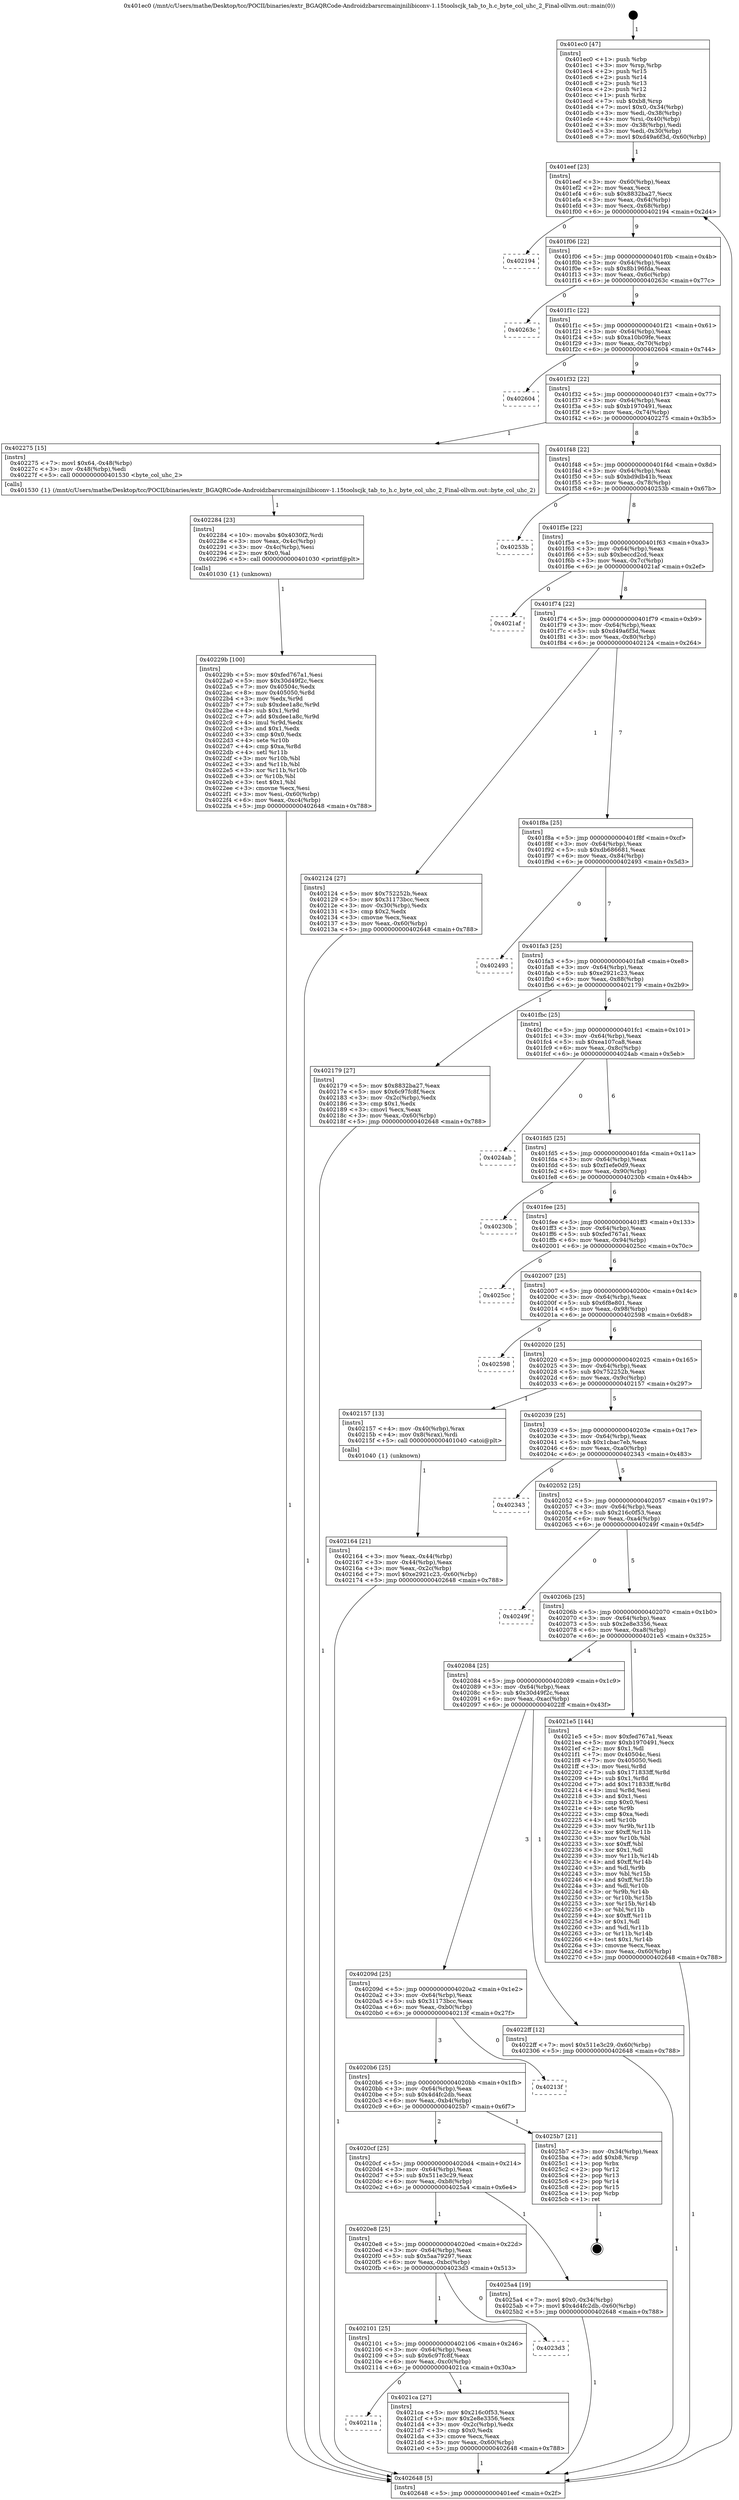 digraph "0x401ec0" {
  label = "0x401ec0 (/mnt/c/Users/mathe/Desktop/tcc/POCII/binaries/extr_BGAQRCode-Androidzbarsrcmainjnilibiconv-1.15toolscjk_tab_to_h.c_byte_col_uhc_2_Final-ollvm.out::main(0))"
  labelloc = "t"
  node[shape=record]

  Entry [label="",width=0.3,height=0.3,shape=circle,fillcolor=black,style=filled]
  "0x401eef" [label="{
     0x401eef [23]\l
     | [instrs]\l
     &nbsp;&nbsp;0x401eef \<+3\>: mov -0x60(%rbp),%eax\l
     &nbsp;&nbsp;0x401ef2 \<+2\>: mov %eax,%ecx\l
     &nbsp;&nbsp;0x401ef4 \<+6\>: sub $0x8832ba27,%ecx\l
     &nbsp;&nbsp;0x401efa \<+3\>: mov %eax,-0x64(%rbp)\l
     &nbsp;&nbsp;0x401efd \<+3\>: mov %ecx,-0x68(%rbp)\l
     &nbsp;&nbsp;0x401f00 \<+6\>: je 0000000000402194 \<main+0x2d4\>\l
  }"]
  "0x402194" [label="{
     0x402194\l
  }", style=dashed]
  "0x401f06" [label="{
     0x401f06 [22]\l
     | [instrs]\l
     &nbsp;&nbsp;0x401f06 \<+5\>: jmp 0000000000401f0b \<main+0x4b\>\l
     &nbsp;&nbsp;0x401f0b \<+3\>: mov -0x64(%rbp),%eax\l
     &nbsp;&nbsp;0x401f0e \<+5\>: sub $0x8b196fda,%eax\l
     &nbsp;&nbsp;0x401f13 \<+3\>: mov %eax,-0x6c(%rbp)\l
     &nbsp;&nbsp;0x401f16 \<+6\>: je 000000000040263c \<main+0x77c\>\l
  }"]
  Exit [label="",width=0.3,height=0.3,shape=circle,fillcolor=black,style=filled,peripheries=2]
  "0x40263c" [label="{
     0x40263c\l
  }", style=dashed]
  "0x401f1c" [label="{
     0x401f1c [22]\l
     | [instrs]\l
     &nbsp;&nbsp;0x401f1c \<+5\>: jmp 0000000000401f21 \<main+0x61\>\l
     &nbsp;&nbsp;0x401f21 \<+3\>: mov -0x64(%rbp),%eax\l
     &nbsp;&nbsp;0x401f24 \<+5\>: sub $0xa10b09fe,%eax\l
     &nbsp;&nbsp;0x401f29 \<+3\>: mov %eax,-0x70(%rbp)\l
     &nbsp;&nbsp;0x401f2c \<+6\>: je 0000000000402604 \<main+0x744\>\l
  }"]
  "0x40229b" [label="{
     0x40229b [100]\l
     | [instrs]\l
     &nbsp;&nbsp;0x40229b \<+5\>: mov $0xfed767a1,%esi\l
     &nbsp;&nbsp;0x4022a0 \<+5\>: mov $0x30d49f2c,%ecx\l
     &nbsp;&nbsp;0x4022a5 \<+7\>: mov 0x40504c,%edx\l
     &nbsp;&nbsp;0x4022ac \<+8\>: mov 0x405050,%r8d\l
     &nbsp;&nbsp;0x4022b4 \<+3\>: mov %edx,%r9d\l
     &nbsp;&nbsp;0x4022b7 \<+7\>: sub $0xdee1a8c,%r9d\l
     &nbsp;&nbsp;0x4022be \<+4\>: sub $0x1,%r9d\l
     &nbsp;&nbsp;0x4022c2 \<+7\>: add $0xdee1a8c,%r9d\l
     &nbsp;&nbsp;0x4022c9 \<+4\>: imul %r9d,%edx\l
     &nbsp;&nbsp;0x4022cd \<+3\>: and $0x1,%edx\l
     &nbsp;&nbsp;0x4022d0 \<+3\>: cmp $0x0,%edx\l
     &nbsp;&nbsp;0x4022d3 \<+4\>: sete %r10b\l
     &nbsp;&nbsp;0x4022d7 \<+4\>: cmp $0xa,%r8d\l
     &nbsp;&nbsp;0x4022db \<+4\>: setl %r11b\l
     &nbsp;&nbsp;0x4022df \<+3\>: mov %r10b,%bl\l
     &nbsp;&nbsp;0x4022e2 \<+3\>: and %r11b,%bl\l
     &nbsp;&nbsp;0x4022e5 \<+3\>: xor %r11b,%r10b\l
     &nbsp;&nbsp;0x4022e8 \<+3\>: or %r10b,%bl\l
     &nbsp;&nbsp;0x4022eb \<+3\>: test $0x1,%bl\l
     &nbsp;&nbsp;0x4022ee \<+3\>: cmovne %ecx,%esi\l
     &nbsp;&nbsp;0x4022f1 \<+3\>: mov %esi,-0x60(%rbp)\l
     &nbsp;&nbsp;0x4022f4 \<+6\>: mov %eax,-0xc4(%rbp)\l
     &nbsp;&nbsp;0x4022fa \<+5\>: jmp 0000000000402648 \<main+0x788\>\l
  }"]
  "0x402604" [label="{
     0x402604\l
  }", style=dashed]
  "0x401f32" [label="{
     0x401f32 [22]\l
     | [instrs]\l
     &nbsp;&nbsp;0x401f32 \<+5\>: jmp 0000000000401f37 \<main+0x77\>\l
     &nbsp;&nbsp;0x401f37 \<+3\>: mov -0x64(%rbp),%eax\l
     &nbsp;&nbsp;0x401f3a \<+5\>: sub $0xb1970491,%eax\l
     &nbsp;&nbsp;0x401f3f \<+3\>: mov %eax,-0x74(%rbp)\l
     &nbsp;&nbsp;0x401f42 \<+6\>: je 0000000000402275 \<main+0x3b5\>\l
  }"]
  "0x402284" [label="{
     0x402284 [23]\l
     | [instrs]\l
     &nbsp;&nbsp;0x402284 \<+10\>: movabs $0x4030f2,%rdi\l
     &nbsp;&nbsp;0x40228e \<+3\>: mov %eax,-0x4c(%rbp)\l
     &nbsp;&nbsp;0x402291 \<+3\>: mov -0x4c(%rbp),%esi\l
     &nbsp;&nbsp;0x402294 \<+2\>: mov $0x0,%al\l
     &nbsp;&nbsp;0x402296 \<+5\>: call 0000000000401030 \<printf@plt\>\l
     | [calls]\l
     &nbsp;&nbsp;0x401030 \{1\} (unknown)\l
  }"]
  "0x402275" [label="{
     0x402275 [15]\l
     | [instrs]\l
     &nbsp;&nbsp;0x402275 \<+7\>: movl $0x64,-0x48(%rbp)\l
     &nbsp;&nbsp;0x40227c \<+3\>: mov -0x48(%rbp),%edi\l
     &nbsp;&nbsp;0x40227f \<+5\>: call 0000000000401530 \<byte_col_uhc_2\>\l
     | [calls]\l
     &nbsp;&nbsp;0x401530 \{1\} (/mnt/c/Users/mathe/Desktop/tcc/POCII/binaries/extr_BGAQRCode-Androidzbarsrcmainjnilibiconv-1.15toolscjk_tab_to_h.c_byte_col_uhc_2_Final-ollvm.out::byte_col_uhc_2)\l
  }"]
  "0x401f48" [label="{
     0x401f48 [22]\l
     | [instrs]\l
     &nbsp;&nbsp;0x401f48 \<+5\>: jmp 0000000000401f4d \<main+0x8d\>\l
     &nbsp;&nbsp;0x401f4d \<+3\>: mov -0x64(%rbp),%eax\l
     &nbsp;&nbsp;0x401f50 \<+5\>: sub $0xbd9db41b,%eax\l
     &nbsp;&nbsp;0x401f55 \<+3\>: mov %eax,-0x78(%rbp)\l
     &nbsp;&nbsp;0x401f58 \<+6\>: je 000000000040253b \<main+0x67b\>\l
  }"]
  "0x40211a" [label="{
     0x40211a\l
  }", style=dashed]
  "0x40253b" [label="{
     0x40253b\l
  }", style=dashed]
  "0x401f5e" [label="{
     0x401f5e [22]\l
     | [instrs]\l
     &nbsp;&nbsp;0x401f5e \<+5\>: jmp 0000000000401f63 \<main+0xa3\>\l
     &nbsp;&nbsp;0x401f63 \<+3\>: mov -0x64(%rbp),%eax\l
     &nbsp;&nbsp;0x401f66 \<+5\>: sub $0xbeccd2cd,%eax\l
     &nbsp;&nbsp;0x401f6b \<+3\>: mov %eax,-0x7c(%rbp)\l
     &nbsp;&nbsp;0x401f6e \<+6\>: je 00000000004021af \<main+0x2ef\>\l
  }"]
  "0x4021ca" [label="{
     0x4021ca [27]\l
     | [instrs]\l
     &nbsp;&nbsp;0x4021ca \<+5\>: mov $0x216c0f53,%eax\l
     &nbsp;&nbsp;0x4021cf \<+5\>: mov $0x2e8e3356,%ecx\l
     &nbsp;&nbsp;0x4021d4 \<+3\>: mov -0x2c(%rbp),%edx\l
     &nbsp;&nbsp;0x4021d7 \<+3\>: cmp $0x0,%edx\l
     &nbsp;&nbsp;0x4021da \<+3\>: cmove %ecx,%eax\l
     &nbsp;&nbsp;0x4021dd \<+3\>: mov %eax,-0x60(%rbp)\l
     &nbsp;&nbsp;0x4021e0 \<+5\>: jmp 0000000000402648 \<main+0x788\>\l
  }"]
  "0x4021af" [label="{
     0x4021af\l
  }", style=dashed]
  "0x401f74" [label="{
     0x401f74 [22]\l
     | [instrs]\l
     &nbsp;&nbsp;0x401f74 \<+5\>: jmp 0000000000401f79 \<main+0xb9\>\l
     &nbsp;&nbsp;0x401f79 \<+3\>: mov -0x64(%rbp),%eax\l
     &nbsp;&nbsp;0x401f7c \<+5\>: sub $0xd49a6f3d,%eax\l
     &nbsp;&nbsp;0x401f81 \<+3\>: mov %eax,-0x80(%rbp)\l
     &nbsp;&nbsp;0x401f84 \<+6\>: je 0000000000402124 \<main+0x264\>\l
  }"]
  "0x402101" [label="{
     0x402101 [25]\l
     | [instrs]\l
     &nbsp;&nbsp;0x402101 \<+5\>: jmp 0000000000402106 \<main+0x246\>\l
     &nbsp;&nbsp;0x402106 \<+3\>: mov -0x64(%rbp),%eax\l
     &nbsp;&nbsp;0x402109 \<+5\>: sub $0x6c97fc8f,%eax\l
     &nbsp;&nbsp;0x40210e \<+6\>: mov %eax,-0xc0(%rbp)\l
     &nbsp;&nbsp;0x402114 \<+6\>: je 00000000004021ca \<main+0x30a\>\l
  }"]
  "0x402124" [label="{
     0x402124 [27]\l
     | [instrs]\l
     &nbsp;&nbsp;0x402124 \<+5\>: mov $0x752252b,%eax\l
     &nbsp;&nbsp;0x402129 \<+5\>: mov $0x31173bcc,%ecx\l
     &nbsp;&nbsp;0x40212e \<+3\>: mov -0x30(%rbp),%edx\l
     &nbsp;&nbsp;0x402131 \<+3\>: cmp $0x2,%edx\l
     &nbsp;&nbsp;0x402134 \<+3\>: cmovne %ecx,%eax\l
     &nbsp;&nbsp;0x402137 \<+3\>: mov %eax,-0x60(%rbp)\l
     &nbsp;&nbsp;0x40213a \<+5\>: jmp 0000000000402648 \<main+0x788\>\l
  }"]
  "0x401f8a" [label="{
     0x401f8a [25]\l
     | [instrs]\l
     &nbsp;&nbsp;0x401f8a \<+5\>: jmp 0000000000401f8f \<main+0xcf\>\l
     &nbsp;&nbsp;0x401f8f \<+3\>: mov -0x64(%rbp),%eax\l
     &nbsp;&nbsp;0x401f92 \<+5\>: sub $0xdb686681,%eax\l
     &nbsp;&nbsp;0x401f97 \<+6\>: mov %eax,-0x84(%rbp)\l
     &nbsp;&nbsp;0x401f9d \<+6\>: je 0000000000402493 \<main+0x5d3\>\l
  }"]
  "0x402648" [label="{
     0x402648 [5]\l
     | [instrs]\l
     &nbsp;&nbsp;0x402648 \<+5\>: jmp 0000000000401eef \<main+0x2f\>\l
  }"]
  "0x401ec0" [label="{
     0x401ec0 [47]\l
     | [instrs]\l
     &nbsp;&nbsp;0x401ec0 \<+1\>: push %rbp\l
     &nbsp;&nbsp;0x401ec1 \<+3\>: mov %rsp,%rbp\l
     &nbsp;&nbsp;0x401ec4 \<+2\>: push %r15\l
     &nbsp;&nbsp;0x401ec6 \<+2\>: push %r14\l
     &nbsp;&nbsp;0x401ec8 \<+2\>: push %r13\l
     &nbsp;&nbsp;0x401eca \<+2\>: push %r12\l
     &nbsp;&nbsp;0x401ecc \<+1\>: push %rbx\l
     &nbsp;&nbsp;0x401ecd \<+7\>: sub $0xb8,%rsp\l
     &nbsp;&nbsp;0x401ed4 \<+7\>: movl $0x0,-0x34(%rbp)\l
     &nbsp;&nbsp;0x401edb \<+3\>: mov %edi,-0x38(%rbp)\l
     &nbsp;&nbsp;0x401ede \<+4\>: mov %rsi,-0x40(%rbp)\l
     &nbsp;&nbsp;0x401ee2 \<+3\>: mov -0x38(%rbp),%edi\l
     &nbsp;&nbsp;0x401ee5 \<+3\>: mov %edi,-0x30(%rbp)\l
     &nbsp;&nbsp;0x401ee8 \<+7\>: movl $0xd49a6f3d,-0x60(%rbp)\l
  }"]
  "0x4023d3" [label="{
     0x4023d3\l
  }", style=dashed]
  "0x402493" [label="{
     0x402493\l
  }", style=dashed]
  "0x401fa3" [label="{
     0x401fa3 [25]\l
     | [instrs]\l
     &nbsp;&nbsp;0x401fa3 \<+5\>: jmp 0000000000401fa8 \<main+0xe8\>\l
     &nbsp;&nbsp;0x401fa8 \<+3\>: mov -0x64(%rbp),%eax\l
     &nbsp;&nbsp;0x401fab \<+5\>: sub $0xe2921c23,%eax\l
     &nbsp;&nbsp;0x401fb0 \<+6\>: mov %eax,-0x88(%rbp)\l
     &nbsp;&nbsp;0x401fb6 \<+6\>: je 0000000000402179 \<main+0x2b9\>\l
  }"]
  "0x4020e8" [label="{
     0x4020e8 [25]\l
     | [instrs]\l
     &nbsp;&nbsp;0x4020e8 \<+5\>: jmp 00000000004020ed \<main+0x22d\>\l
     &nbsp;&nbsp;0x4020ed \<+3\>: mov -0x64(%rbp),%eax\l
     &nbsp;&nbsp;0x4020f0 \<+5\>: sub $0x5aa79297,%eax\l
     &nbsp;&nbsp;0x4020f5 \<+6\>: mov %eax,-0xbc(%rbp)\l
     &nbsp;&nbsp;0x4020fb \<+6\>: je 00000000004023d3 \<main+0x513\>\l
  }"]
  "0x402179" [label="{
     0x402179 [27]\l
     | [instrs]\l
     &nbsp;&nbsp;0x402179 \<+5\>: mov $0x8832ba27,%eax\l
     &nbsp;&nbsp;0x40217e \<+5\>: mov $0x6c97fc8f,%ecx\l
     &nbsp;&nbsp;0x402183 \<+3\>: mov -0x2c(%rbp),%edx\l
     &nbsp;&nbsp;0x402186 \<+3\>: cmp $0x1,%edx\l
     &nbsp;&nbsp;0x402189 \<+3\>: cmovl %ecx,%eax\l
     &nbsp;&nbsp;0x40218c \<+3\>: mov %eax,-0x60(%rbp)\l
     &nbsp;&nbsp;0x40218f \<+5\>: jmp 0000000000402648 \<main+0x788\>\l
  }"]
  "0x401fbc" [label="{
     0x401fbc [25]\l
     | [instrs]\l
     &nbsp;&nbsp;0x401fbc \<+5\>: jmp 0000000000401fc1 \<main+0x101\>\l
     &nbsp;&nbsp;0x401fc1 \<+3\>: mov -0x64(%rbp),%eax\l
     &nbsp;&nbsp;0x401fc4 \<+5\>: sub $0xea107ca8,%eax\l
     &nbsp;&nbsp;0x401fc9 \<+6\>: mov %eax,-0x8c(%rbp)\l
     &nbsp;&nbsp;0x401fcf \<+6\>: je 00000000004024ab \<main+0x5eb\>\l
  }"]
  "0x4025a4" [label="{
     0x4025a4 [19]\l
     | [instrs]\l
     &nbsp;&nbsp;0x4025a4 \<+7\>: movl $0x0,-0x34(%rbp)\l
     &nbsp;&nbsp;0x4025ab \<+7\>: movl $0x4d4fc2db,-0x60(%rbp)\l
     &nbsp;&nbsp;0x4025b2 \<+5\>: jmp 0000000000402648 \<main+0x788\>\l
  }"]
  "0x4024ab" [label="{
     0x4024ab\l
  }", style=dashed]
  "0x401fd5" [label="{
     0x401fd5 [25]\l
     | [instrs]\l
     &nbsp;&nbsp;0x401fd5 \<+5\>: jmp 0000000000401fda \<main+0x11a\>\l
     &nbsp;&nbsp;0x401fda \<+3\>: mov -0x64(%rbp),%eax\l
     &nbsp;&nbsp;0x401fdd \<+5\>: sub $0xf1efe0d9,%eax\l
     &nbsp;&nbsp;0x401fe2 \<+6\>: mov %eax,-0x90(%rbp)\l
     &nbsp;&nbsp;0x401fe8 \<+6\>: je 000000000040230b \<main+0x44b\>\l
  }"]
  "0x4020cf" [label="{
     0x4020cf [25]\l
     | [instrs]\l
     &nbsp;&nbsp;0x4020cf \<+5\>: jmp 00000000004020d4 \<main+0x214\>\l
     &nbsp;&nbsp;0x4020d4 \<+3\>: mov -0x64(%rbp),%eax\l
     &nbsp;&nbsp;0x4020d7 \<+5\>: sub $0x511e3c29,%eax\l
     &nbsp;&nbsp;0x4020dc \<+6\>: mov %eax,-0xb8(%rbp)\l
     &nbsp;&nbsp;0x4020e2 \<+6\>: je 00000000004025a4 \<main+0x6e4\>\l
  }"]
  "0x40230b" [label="{
     0x40230b\l
  }", style=dashed]
  "0x401fee" [label="{
     0x401fee [25]\l
     | [instrs]\l
     &nbsp;&nbsp;0x401fee \<+5\>: jmp 0000000000401ff3 \<main+0x133\>\l
     &nbsp;&nbsp;0x401ff3 \<+3\>: mov -0x64(%rbp),%eax\l
     &nbsp;&nbsp;0x401ff6 \<+5\>: sub $0xfed767a1,%eax\l
     &nbsp;&nbsp;0x401ffb \<+6\>: mov %eax,-0x94(%rbp)\l
     &nbsp;&nbsp;0x402001 \<+6\>: je 00000000004025cc \<main+0x70c\>\l
  }"]
  "0x4025b7" [label="{
     0x4025b7 [21]\l
     | [instrs]\l
     &nbsp;&nbsp;0x4025b7 \<+3\>: mov -0x34(%rbp),%eax\l
     &nbsp;&nbsp;0x4025ba \<+7\>: add $0xb8,%rsp\l
     &nbsp;&nbsp;0x4025c1 \<+1\>: pop %rbx\l
     &nbsp;&nbsp;0x4025c2 \<+2\>: pop %r12\l
     &nbsp;&nbsp;0x4025c4 \<+2\>: pop %r13\l
     &nbsp;&nbsp;0x4025c6 \<+2\>: pop %r14\l
     &nbsp;&nbsp;0x4025c8 \<+2\>: pop %r15\l
     &nbsp;&nbsp;0x4025ca \<+1\>: pop %rbp\l
     &nbsp;&nbsp;0x4025cb \<+1\>: ret\l
  }"]
  "0x4025cc" [label="{
     0x4025cc\l
  }", style=dashed]
  "0x402007" [label="{
     0x402007 [25]\l
     | [instrs]\l
     &nbsp;&nbsp;0x402007 \<+5\>: jmp 000000000040200c \<main+0x14c\>\l
     &nbsp;&nbsp;0x40200c \<+3\>: mov -0x64(%rbp),%eax\l
     &nbsp;&nbsp;0x40200f \<+5\>: sub $0x6f8e801,%eax\l
     &nbsp;&nbsp;0x402014 \<+6\>: mov %eax,-0x98(%rbp)\l
     &nbsp;&nbsp;0x40201a \<+6\>: je 0000000000402598 \<main+0x6d8\>\l
  }"]
  "0x4020b6" [label="{
     0x4020b6 [25]\l
     | [instrs]\l
     &nbsp;&nbsp;0x4020b6 \<+5\>: jmp 00000000004020bb \<main+0x1fb\>\l
     &nbsp;&nbsp;0x4020bb \<+3\>: mov -0x64(%rbp),%eax\l
     &nbsp;&nbsp;0x4020be \<+5\>: sub $0x4d4fc2db,%eax\l
     &nbsp;&nbsp;0x4020c3 \<+6\>: mov %eax,-0xb4(%rbp)\l
     &nbsp;&nbsp;0x4020c9 \<+6\>: je 00000000004025b7 \<main+0x6f7\>\l
  }"]
  "0x402598" [label="{
     0x402598\l
  }", style=dashed]
  "0x402020" [label="{
     0x402020 [25]\l
     | [instrs]\l
     &nbsp;&nbsp;0x402020 \<+5\>: jmp 0000000000402025 \<main+0x165\>\l
     &nbsp;&nbsp;0x402025 \<+3\>: mov -0x64(%rbp),%eax\l
     &nbsp;&nbsp;0x402028 \<+5\>: sub $0x752252b,%eax\l
     &nbsp;&nbsp;0x40202d \<+6\>: mov %eax,-0x9c(%rbp)\l
     &nbsp;&nbsp;0x402033 \<+6\>: je 0000000000402157 \<main+0x297\>\l
  }"]
  "0x40213f" [label="{
     0x40213f\l
  }", style=dashed]
  "0x402157" [label="{
     0x402157 [13]\l
     | [instrs]\l
     &nbsp;&nbsp;0x402157 \<+4\>: mov -0x40(%rbp),%rax\l
     &nbsp;&nbsp;0x40215b \<+4\>: mov 0x8(%rax),%rdi\l
     &nbsp;&nbsp;0x40215f \<+5\>: call 0000000000401040 \<atoi@plt\>\l
     | [calls]\l
     &nbsp;&nbsp;0x401040 \{1\} (unknown)\l
  }"]
  "0x402039" [label="{
     0x402039 [25]\l
     | [instrs]\l
     &nbsp;&nbsp;0x402039 \<+5\>: jmp 000000000040203e \<main+0x17e\>\l
     &nbsp;&nbsp;0x40203e \<+3\>: mov -0x64(%rbp),%eax\l
     &nbsp;&nbsp;0x402041 \<+5\>: sub $0x1cbac7eb,%eax\l
     &nbsp;&nbsp;0x402046 \<+6\>: mov %eax,-0xa0(%rbp)\l
     &nbsp;&nbsp;0x40204c \<+6\>: je 0000000000402343 \<main+0x483\>\l
  }"]
  "0x402164" [label="{
     0x402164 [21]\l
     | [instrs]\l
     &nbsp;&nbsp;0x402164 \<+3\>: mov %eax,-0x44(%rbp)\l
     &nbsp;&nbsp;0x402167 \<+3\>: mov -0x44(%rbp),%eax\l
     &nbsp;&nbsp;0x40216a \<+3\>: mov %eax,-0x2c(%rbp)\l
     &nbsp;&nbsp;0x40216d \<+7\>: movl $0xe2921c23,-0x60(%rbp)\l
     &nbsp;&nbsp;0x402174 \<+5\>: jmp 0000000000402648 \<main+0x788\>\l
  }"]
  "0x40209d" [label="{
     0x40209d [25]\l
     | [instrs]\l
     &nbsp;&nbsp;0x40209d \<+5\>: jmp 00000000004020a2 \<main+0x1e2\>\l
     &nbsp;&nbsp;0x4020a2 \<+3\>: mov -0x64(%rbp),%eax\l
     &nbsp;&nbsp;0x4020a5 \<+5\>: sub $0x31173bcc,%eax\l
     &nbsp;&nbsp;0x4020aa \<+6\>: mov %eax,-0xb0(%rbp)\l
     &nbsp;&nbsp;0x4020b0 \<+6\>: je 000000000040213f \<main+0x27f\>\l
  }"]
  "0x402343" [label="{
     0x402343\l
  }", style=dashed]
  "0x402052" [label="{
     0x402052 [25]\l
     | [instrs]\l
     &nbsp;&nbsp;0x402052 \<+5\>: jmp 0000000000402057 \<main+0x197\>\l
     &nbsp;&nbsp;0x402057 \<+3\>: mov -0x64(%rbp),%eax\l
     &nbsp;&nbsp;0x40205a \<+5\>: sub $0x216c0f53,%eax\l
     &nbsp;&nbsp;0x40205f \<+6\>: mov %eax,-0xa4(%rbp)\l
     &nbsp;&nbsp;0x402065 \<+6\>: je 000000000040249f \<main+0x5df\>\l
  }"]
  "0x4022ff" [label="{
     0x4022ff [12]\l
     | [instrs]\l
     &nbsp;&nbsp;0x4022ff \<+7\>: movl $0x511e3c29,-0x60(%rbp)\l
     &nbsp;&nbsp;0x402306 \<+5\>: jmp 0000000000402648 \<main+0x788\>\l
  }"]
  "0x40249f" [label="{
     0x40249f\l
  }", style=dashed]
  "0x40206b" [label="{
     0x40206b [25]\l
     | [instrs]\l
     &nbsp;&nbsp;0x40206b \<+5\>: jmp 0000000000402070 \<main+0x1b0\>\l
     &nbsp;&nbsp;0x402070 \<+3\>: mov -0x64(%rbp),%eax\l
     &nbsp;&nbsp;0x402073 \<+5\>: sub $0x2e8e3356,%eax\l
     &nbsp;&nbsp;0x402078 \<+6\>: mov %eax,-0xa8(%rbp)\l
     &nbsp;&nbsp;0x40207e \<+6\>: je 00000000004021e5 \<main+0x325\>\l
  }"]
  "0x402084" [label="{
     0x402084 [25]\l
     | [instrs]\l
     &nbsp;&nbsp;0x402084 \<+5\>: jmp 0000000000402089 \<main+0x1c9\>\l
     &nbsp;&nbsp;0x402089 \<+3\>: mov -0x64(%rbp),%eax\l
     &nbsp;&nbsp;0x40208c \<+5\>: sub $0x30d49f2c,%eax\l
     &nbsp;&nbsp;0x402091 \<+6\>: mov %eax,-0xac(%rbp)\l
     &nbsp;&nbsp;0x402097 \<+6\>: je 00000000004022ff \<main+0x43f\>\l
  }"]
  "0x4021e5" [label="{
     0x4021e5 [144]\l
     | [instrs]\l
     &nbsp;&nbsp;0x4021e5 \<+5\>: mov $0xfed767a1,%eax\l
     &nbsp;&nbsp;0x4021ea \<+5\>: mov $0xb1970491,%ecx\l
     &nbsp;&nbsp;0x4021ef \<+2\>: mov $0x1,%dl\l
     &nbsp;&nbsp;0x4021f1 \<+7\>: mov 0x40504c,%esi\l
     &nbsp;&nbsp;0x4021f8 \<+7\>: mov 0x405050,%edi\l
     &nbsp;&nbsp;0x4021ff \<+3\>: mov %esi,%r8d\l
     &nbsp;&nbsp;0x402202 \<+7\>: sub $0x171833ff,%r8d\l
     &nbsp;&nbsp;0x402209 \<+4\>: sub $0x1,%r8d\l
     &nbsp;&nbsp;0x40220d \<+7\>: add $0x171833ff,%r8d\l
     &nbsp;&nbsp;0x402214 \<+4\>: imul %r8d,%esi\l
     &nbsp;&nbsp;0x402218 \<+3\>: and $0x1,%esi\l
     &nbsp;&nbsp;0x40221b \<+3\>: cmp $0x0,%esi\l
     &nbsp;&nbsp;0x40221e \<+4\>: sete %r9b\l
     &nbsp;&nbsp;0x402222 \<+3\>: cmp $0xa,%edi\l
     &nbsp;&nbsp;0x402225 \<+4\>: setl %r10b\l
     &nbsp;&nbsp;0x402229 \<+3\>: mov %r9b,%r11b\l
     &nbsp;&nbsp;0x40222c \<+4\>: xor $0xff,%r11b\l
     &nbsp;&nbsp;0x402230 \<+3\>: mov %r10b,%bl\l
     &nbsp;&nbsp;0x402233 \<+3\>: xor $0xff,%bl\l
     &nbsp;&nbsp;0x402236 \<+3\>: xor $0x1,%dl\l
     &nbsp;&nbsp;0x402239 \<+3\>: mov %r11b,%r14b\l
     &nbsp;&nbsp;0x40223c \<+4\>: and $0xff,%r14b\l
     &nbsp;&nbsp;0x402240 \<+3\>: and %dl,%r9b\l
     &nbsp;&nbsp;0x402243 \<+3\>: mov %bl,%r15b\l
     &nbsp;&nbsp;0x402246 \<+4\>: and $0xff,%r15b\l
     &nbsp;&nbsp;0x40224a \<+3\>: and %dl,%r10b\l
     &nbsp;&nbsp;0x40224d \<+3\>: or %r9b,%r14b\l
     &nbsp;&nbsp;0x402250 \<+3\>: or %r10b,%r15b\l
     &nbsp;&nbsp;0x402253 \<+3\>: xor %r15b,%r14b\l
     &nbsp;&nbsp;0x402256 \<+3\>: or %bl,%r11b\l
     &nbsp;&nbsp;0x402259 \<+4\>: xor $0xff,%r11b\l
     &nbsp;&nbsp;0x40225d \<+3\>: or $0x1,%dl\l
     &nbsp;&nbsp;0x402260 \<+3\>: and %dl,%r11b\l
     &nbsp;&nbsp;0x402263 \<+3\>: or %r11b,%r14b\l
     &nbsp;&nbsp;0x402266 \<+4\>: test $0x1,%r14b\l
     &nbsp;&nbsp;0x40226a \<+3\>: cmovne %ecx,%eax\l
     &nbsp;&nbsp;0x40226d \<+3\>: mov %eax,-0x60(%rbp)\l
     &nbsp;&nbsp;0x402270 \<+5\>: jmp 0000000000402648 \<main+0x788\>\l
  }"]
  Entry -> "0x401ec0" [label=" 1"]
  "0x401eef" -> "0x402194" [label=" 0"]
  "0x401eef" -> "0x401f06" [label=" 9"]
  "0x4025b7" -> Exit [label=" 1"]
  "0x401f06" -> "0x40263c" [label=" 0"]
  "0x401f06" -> "0x401f1c" [label=" 9"]
  "0x4025a4" -> "0x402648" [label=" 1"]
  "0x401f1c" -> "0x402604" [label=" 0"]
  "0x401f1c" -> "0x401f32" [label=" 9"]
  "0x4022ff" -> "0x402648" [label=" 1"]
  "0x401f32" -> "0x402275" [label=" 1"]
  "0x401f32" -> "0x401f48" [label=" 8"]
  "0x40229b" -> "0x402648" [label=" 1"]
  "0x401f48" -> "0x40253b" [label=" 0"]
  "0x401f48" -> "0x401f5e" [label=" 8"]
  "0x402284" -> "0x40229b" [label=" 1"]
  "0x401f5e" -> "0x4021af" [label=" 0"]
  "0x401f5e" -> "0x401f74" [label=" 8"]
  "0x402275" -> "0x402284" [label=" 1"]
  "0x401f74" -> "0x402124" [label=" 1"]
  "0x401f74" -> "0x401f8a" [label=" 7"]
  "0x402124" -> "0x402648" [label=" 1"]
  "0x401ec0" -> "0x401eef" [label=" 1"]
  "0x402648" -> "0x401eef" [label=" 8"]
  "0x4021ca" -> "0x402648" [label=" 1"]
  "0x401f8a" -> "0x402493" [label=" 0"]
  "0x401f8a" -> "0x401fa3" [label=" 7"]
  "0x402101" -> "0x40211a" [label=" 0"]
  "0x401fa3" -> "0x402179" [label=" 1"]
  "0x401fa3" -> "0x401fbc" [label=" 6"]
  "0x4021e5" -> "0x402648" [label=" 1"]
  "0x401fbc" -> "0x4024ab" [label=" 0"]
  "0x401fbc" -> "0x401fd5" [label=" 6"]
  "0x4020e8" -> "0x402101" [label=" 1"]
  "0x401fd5" -> "0x40230b" [label=" 0"]
  "0x401fd5" -> "0x401fee" [label=" 6"]
  "0x402101" -> "0x4021ca" [label=" 1"]
  "0x401fee" -> "0x4025cc" [label=" 0"]
  "0x401fee" -> "0x402007" [label=" 6"]
  "0x4020cf" -> "0x4020e8" [label=" 1"]
  "0x402007" -> "0x402598" [label=" 0"]
  "0x402007" -> "0x402020" [label=" 6"]
  "0x4020e8" -> "0x4023d3" [label=" 0"]
  "0x402020" -> "0x402157" [label=" 1"]
  "0x402020" -> "0x402039" [label=" 5"]
  "0x402157" -> "0x402164" [label=" 1"]
  "0x402164" -> "0x402648" [label=" 1"]
  "0x402179" -> "0x402648" [label=" 1"]
  "0x4020b6" -> "0x4020cf" [label=" 2"]
  "0x402039" -> "0x402343" [label=" 0"]
  "0x402039" -> "0x402052" [label=" 5"]
  "0x4020cf" -> "0x4025a4" [label=" 1"]
  "0x402052" -> "0x40249f" [label=" 0"]
  "0x402052" -> "0x40206b" [label=" 5"]
  "0x40209d" -> "0x4020b6" [label=" 3"]
  "0x40206b" -> "0x4021e5" [label=" 1"]
  "0x40206b" -> "0x402084" [label=" 4"]
  "0x40209d" -> "0x40213f" [label=" 0"]
  "0x402084" -> "0x4022ff" [label=" 1"]
  "0x402084" -> "0x40209d" [label=" 3"]
  "0x4020b6" -> "0x4025b7" [label=" 1"]
}
